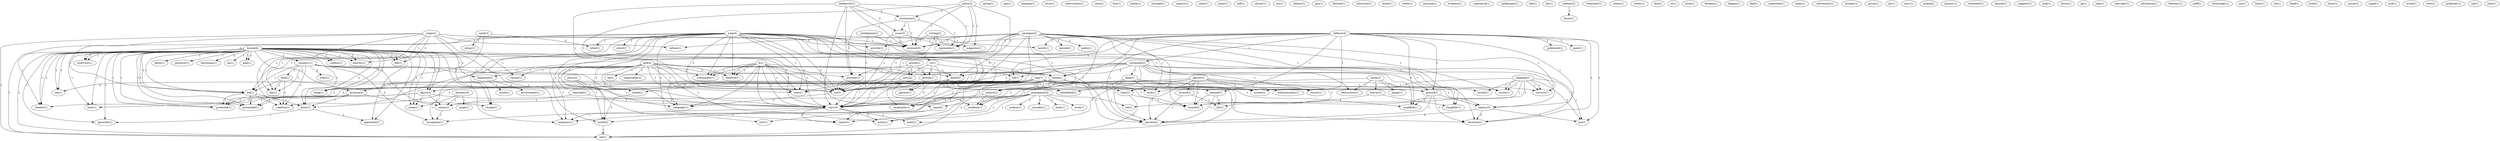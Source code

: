 digraph G {
  kuwait [ label="kuwait(1)" ];
  number [ label="number(11)" ];
  knew [ label="knew(1)" ];
  governor [ label="governor(1)" ];
  happened [ label="happened(3)" ];
  killed [ label="killed(2)" ];
  invasion [ label="invasion(4)" ];
  henchman [ label="henchman(1)" ];
  retreat [ label="retreat(1)" ];
  cia [ label="cia(1)" ];
  man [ label="man(1)" ];
  figure [ label="figure(3)" ];
  base [ label="base(1)" ];
  led [ label="led(1)" ];
  conflict [ label="conflict(1)" ];
  destroy [ label="destroy(1)" ];
  predicted [ label="predicted(1)" ];
  thing [ label="thing(1)" ];
  mean [ label="mean(1)" ];
  kill [ label="kill(1)" ];
  know [ label="know(1)" ];
  pretended [ label="pretended(1)" ];
  interview [ label="interview(1)" ];
  appointed [ label="appointed(1)" ];
  theater [ label="theater(1)" ];
  genocide [ label="genocide(1)" ];
  weaponry [ label="weaponry(1)" ];
  see [ label="see(1)" ];
  set [ label="set(1)" ];
  spring [ label="spring(1)" ];
  apn [ label="apn(1)" ];
  example [ label="example(1)" ];
  gulf [ label="gulf(4)" ];
  oil [ label="oil(2)" ];
  toll [ label="toll(7)" ];
  impartiality [ label="impartiality(1)" ];
  death [ label="death(5)" ];
  ended [ label="ended(1)" ];
  commander [ label="commander(1)" ];
  believed [ label="believed(1)" ];
  air [ label="air(5)" ];
  campaign [ label="campaign(1)" ];
  world [ label="world(2)" ];
  year [ label="year(2)" ];
  action [ label="action(1)" ];
  died [ label="died(1)" ];
  day [ label="day(1)" ];
  order [ label="order(1)" ];
  coalition [ label="coalition(1)" ];
  seems [ label="seems(2)" ];
  war [ label="war(16)" ];
  occupation [ label="occupation(1)" ];
  prisoner [ label="prisoner(1)" ];
  force [ label="force(1)" ];
  intervention [ label="intervention(1)" ];
  case [ label="case(2)" ];
  foot [ label="foot(1)" ];
  battle [ label="battle(1)" ];
  included [ label="included(1)" ];
  country [ label="country(1)" ];
  mutla [ label="mutla(2)" ];
  convoy [ label="convoy(2)" ];
  destruction [ label="destruction(1)" ];
  slaughter [ label="slaughter(1)" ];
  image [ label="image(1)" ];
  cmdr [ label="cmdr(1)" ];
  army [ label="army(1)" ];
  half [ label="half(1)" ];
  choose [ label="choose(1)" ];
  sez [ label="sez(1)" ];
  defense [ label="defense(4)" ];
  published [ label="published(1)" ];
  estimated [ label="estimated(2)" ];
  ground [ label="ground(2)" ];
  point [ label="point(1)" ];
  qualified [ label="qualified(1)" ];
  agency [ label="agency(3)" ];
  direction [ label="direction(1)" ];
  claimed [ label="claimed(1)" ];
  system [ label="system(1)" ];
  percent [ label="percent(2)" ];
  put [ label="put(1)" ];
  month [ label="month(1)" ];
  estimate [ label="estimate(5)" ];
  reported [ label="reported(1)" ];
  release [ label="release(1)" ];
  article [ label="article(2)" ];
  news [ label="news(2)" ];
  posted [ label="posted(1)" ];
  gen [ label="gen(1)" ];
  ve [ label="ve(1)" ];
  dead [ label="dead(1)" ];
  review [ label="review(1)" ];
  patriot [ label="patriot(2)" ];
  administration [ label="administration(1)" ];
  revised [ label="revised(1)" ];
  hit [ label="hit(1)" ];
  ratio [ label="ratio(2)" ];
  record [ label="record(2)" ];
  battlefield [ label="battlefield(2)" ];
  pattern [ label="pattern(1)" ];
  liberate [ label="liberate(1)" ];
  envolvement [ label="envolvement(1)" ];
  result [ label="result(1)" ];
  television [ label="television(1)" ];
  hadn [ label="hadn(1)" ];
  analyst [ label="analyst(2)" ];
  anonymity [ label="anonymity(1)" ];
  condition [ label="condition(1)" ];
  doubt [ label="doubt(1)" ];
  press [ label="press(2)" ];
  charge [ label="charge(1)" ];
  settle [ label="settle(1)" ];
  question [ label="question(1)" ];
  evidence [ label="evidence(1)" ];
  yugoslavia [ label="yugoslavia(1)" ];
  spokesman [ label="spokesman(1)" ];
  edu [ label="edu(1)" ];
  dia [ label="dia(1)" ];
  saddam [ label="saddam(2)" ];
  brute [ label="brute(1)" ];
  treatment [ label="treatment(1)" ];
  iraqis [ label="iraqis(2)" ];
  provide [ label="provide(1)" ];
  refuses [ label="refuses(1)" ];
  pentagon [ label="pentagon(5)" ];
  missile [ label="missile(1)" ];
  public [ label="public(1)" ];
  turned [ label="turned(1)" ];
  tech [ label="tech(1)" ];
  cruise [ label="cruise(1)" ];
  success [ label="success(1)" ];
  comes [ label="comes(1)" ];
  kuwait [ label="kuwait(4)" ];
  writer [ label="writer(1)" ];
  fire [ label="fire(2)" ];
  re [ label="re(1)" ];
  bush [ label="bush(1)" ];
  lt [ label="lt(1)" ];
  became [ label="became(1)" ];
  happen [ label="happen(1)" ];
  fled [ label="fled(1)" ];
  policy [ label="policy(2)" ];
  magazine [ label="magazine(1)" ];
  conclusion [ label="conclusion(2)" ];
  represents [ label="represents(1)" ];
  committee [ label="committee(1)" ];
  today [ label="today(1)" ];
  baghdad [ label="baghdad(1)" ];
  information [ label="information(1)" ];
  monday [ label="monday(1)" ];
  group [ label="group(1)" ];
  joe [ label="joe(1)" ];
  writing [ label="writing(2)" ];
  navy [ label="navy(1)" ];
  greenpeace [ label="greenpeace(4)" ];
  surface [ label="surface(1)" ];
  casualty [ label="casualty(1)" ];
  none [ label="none(1)" ];
  came [ label="came(2)" ];
  work [ label="work(1)" ];
  report [ label="report(1)" ];
  lot [ label="lot(2)" ];
  kuwaitis [ label="kuwaitis(4)" ];
  angel [ label="angel(1)" ];
  arabia [ label="arabia(2)" ];
  january [ label="january(1)" ];
  lt [ label="lt(1)" ];
  iraq [ label="iraq(7)" ];
  reiterated [ label="reiterated(1)" ];
  ahmadi [ label="ahmadi(1)" ];
  iraqi [ label="iraqi(4)" ];
  noted [ label="noted(1)" ];
  rolled [ label="rolled(1)" ];
  rest [ label="rest(1)" ];
  suggests [ label="suggests(1)" ];
  arab [ label="arab(1)" ];
  house [ label="house(1)" ];
  ap [ label="ap(1)" ];
  joke [ label="joke(1)" ];
  heidenrich [ label="heidenrich(1)" ];
  issue [ label="issue(2)" ];
  copyright [ label="copyright(1)" ];
  baghdad [ label="baghdad(1)" ];
  saudi [ label="saudi(3)" ];
  clergy [ label="clergy(1)" ];
  calculation [ label="calculation(1)" ];
  february [ label="february(1)" ];
  staff [ label="staff(1)" ];
  technology [ label="technology(1)" ];
  isn [ label="isn(1)" ];
  hmm [ label="hmm(1)" ];
  shi [ label="shi(1)" ];
  head [ label="head(1)" ];
  lived [ label="lived(1)" ];
  ilyess [ label="ilyess(1)" ];
  anwar [ label="anwar(1)" ];
  majid [ label="majid(1)" ];
  intelligence [ label="intelligence(2)" ];
  ve [ label="ve(1)" ];
  nick [ label="nick(1)" ];
  wrote [ label="wrote(1)" ];
  west [ label="west(1)" ];
  gradisher [ label="gradisher(1)" ];
  tail [ label="tail(1)" ];
  john [ label="john(1)" ];
  kuwait -> number [ label="1" ];
  kuwait -> knew [ label="1" ];
  kuwait -> governor [ label="1" ];
  kuwait -> happened [ label="1" ];
  kuwait -> killed [ label="2" ];
  kuwait -> invasion [ label="2" ];
  kuwait -> henchman [ label="1" ];
  kuwait -> retreat [ label="1" ];
  kuwait -> cia [ label="1" ];
  kuwait -> man [ label="1" ];
  kuwait -> figure [ label="1" ];
  kuwait -> base [ label="1" ];
  kuwait -> led [ label="1" ];
  kuwait -> conflict [ label="1" ];
  kuwait -> destroy [ label="1" ];
  kuwait -> predicted [ label="1" ];
  kuwait -> thing [ label="1" ];
  kuwait -> mean [ label="1" ];
  kuwait -> kill [ label="1" ];
  kuwait -> know [ label="2" ];
  kuwait -> pretended [ label="1" ];
  kuwait -> interview [ label="1" ];
  kuwait -> appointed [ label="1" ];
  kuwait -> theater [ label="1" ];
  kuwait -> genocide [ label="1" ];
  kuwait -> weaponry [ label="1" ];
  kuwait -> see [ label="1" ];
  kuwait -> set [ label="1" ];
  gulf -> oil [ label="1" ];
  gulf -> toll [ label="1" ];
  gulf -> happened [ label="1" ];
  gulf -> killed [ label="1" ];
  gulf -> retreat [ label="1" ];
  gulf -> impartiality [ label="1" ];
  gulf -> death [ label="1" ];
  gulf -> ended [ label="1" ];
  gulf -> commander [ label="1" ];
  gulf -> believed [ label="1" ];
  gulf -> air [ label="1" ];
  gulf -> campaign [ label="1" ];
  gulf -> world [ label="1" ];
  gulf -> year [ label="1" ];
  gulf -> action [ label="1" ];
  gulf -> weaponry [ label="1" ];
  number -> died [ label="1" ];
  number -> killed [ label="3" ];
  number -> day [ label="1" ];
  number -> order [ label="2" ];
  number -> led [ label="1" ];
  number -> coalition [ label="1" ];
  number -> seems [ label="2" ];
  number -> war [ label="2" ];
  number -> occupation [ label="2" ];
  number -> prisoner [ label="1" ];
  mutla -> convoy [ label="1" ];
  mutla -> destruction [ label="1" ];
  mutla -> war [ label="1" ];
  mutla -> slaughter [ label="1" ];
  mutla -> image [ label="1" ];
  died -> day [ label="1" ];
  died -> led [ label="1" ];
  died -> coalition [ label="1" ];
  died -> war [ label="1" ];
  defense -> published [ label="1" ];
  defense -> estimated [ label="1" ];
  defense -> toll [ label="1" ];
  defense -> killed [ label="1" ];
  defense -> ground [ label="1" ];
  defense -> point [ label="1" ];
  defense -> qualified [ label="1" ];
  defense -> agency [ label="1" ];
  defense -> direction [ label="1" ];
  defense -> claimed [ label="1" ];
  defense -> system [ label="1" ];
  defense -> percent [ label="1" ];
  defense -> put [ label="1" ];
  defense -> month [ label="1" ];
  defense -> air [ label="1" ];
  defense -> estimate [ label="1" ];
  reported -> seems [ label="1" ];
  reported -> war [ label="2" ];
  article -> news [ label="1" ];
  article -> posted [ label="1" ];
  article -> war [ label="1" ];
  article -> prisoner [ label="1" ];
  ve -> news [ label="1" ];
  ve -> killed [ label="1" ];
  ve -> posted [ label="1" ];
  ve -> war [ label="1" ];
  estimated -> toll [ label="1" ];
  estimated -> dead [ label="1" ];
  estimated -> killed [ label="2" ];
  estimated -> ground [ label="2" ];
  estimated -> qualified [ label="1" ];
  estimated -> review [ label="1" ];
  estimated -> agency [ label="1" ];
  estimated -> death [ label="1" ];
  estimated -> direction [ label="1" ];
  estimated -> percent [ label="1" ];
  estimated -> air [ label="2" ];
  estimated -> year [ label="1" ];
  patriot -> administration [ label="1" ];
  patriot -> revised [ label="1" ];
  patriot -> hit [ label="1" ];
  patriot -> system [ label="1" ];
  patriot -> percent [ label="1" ];
  patriot -> ratio [ label="1" ];
  patriot -> record [ label="1" ];
  patriot -> air [ label="1" ];
  news -> figure [ label="1" ];
  news -> war [ label="1" ];
  toll -> ground [ label="1" ];
  toll -> ended [ label="1" ];
  toll -> battlefield [ label="1" ];
  toll -> war [ label="2" ];
  toll -> air [ label="1" ];
  toll -> pattern [ label="1" ];
  happened -> envolvement [ label="1" ];
  happened -> result [ label="1" ];
  dead -> review [ label="1" ];
  dead -> battlefield [ label="1" ];
  dead -> hadn [ label="1" ];
  dead -> year [ label="1" ];
  dead -> set [ label="1" ];
  killed -> invasion [ label="2" ];
  killed -> ground [ label="1" ];
  killed -> qualified [ label="1" ];
  killed -> analyst [ label="1" ];
  killed -> agency [ label="1" ];
  killed -> direction [ label="1" ];
  killed -> anonymity [ label="1" ];
  killed -> war [ label="1" ];
  killed -> percent [ label="1" ];
  killed -> condition [ label="1" ];
  killed -> air [ label="1" ];
  killed -> occupation [ label="1" ];
  press -> ended [ label="1" ];
  press -> world [ label="1" ];
  invasion -> predicted [ label="1" ];
  invasion -> know [ label="1" ];
  invasion -> pretended [ label="1" ];
  invasion -> charge [ label="1" ];
  ground -> qualified [ label="1" ];
  ground -> agency [ label="1" ];
  ground -> direction [ label="1" ];
  ground -> percent [ label="1" ];
  saddam -> brute [ label="1" ];
  iraqis -> provide [ label="1" ];
  iraqis -> day [ label="1" ];
  iraqis -> led [ label="1" ];
  iraqis -> destroy [ label="1" ];
  iraqis -> thing [ label="1" ];
  iraqis -> coalition [ label="1" ];
  iraqis -> kill [ label="2" ];
  iraqis -> war [ label="1" ];
  iraqis -> estimate [ label="1" ];
  iraqis -> refuses [ label="1" ];
  iraqis -> set [ label="1" ];
  pentagon -> analyst [ label="1" ];
  pentagon -> provide [ label="1" ];
  pentagon -> missile [ label="1" ];
  pentagon -> public [ label="1" ];
  pentagon -> day [ label="1" ];
  pentagon -> led [ label="1" ];
  pentagon -> turned [ label="1" ];
  pentagon -> tech [ label="1" ];
  pentagon -> coalition [ label="1" ];
  pentagon -> anonymity [ label="1" ];
  pentagon -> cruise [ label="1" ];
  pentagon -> war [ label="1" ];
  pentagon -> condition [ label="1" ];
  pentagon -> success [ label="1" ];
  pentagon -> record [ label="1" ];
  pentagon -> estimate [ label="2" ];
  pentagon -> refuses [ label="1" ];
  kuwait -> man [ label="1" ];
  kuwait -> figure [ label="1" ];
  kuwait -> base [ label="1" ];
  kuwait -> led [ label="1" ];
  kuwait -> conflict [ label="1" ];
  kuwait -> destroy [ label="1" ];
  kuwait -> predicted [ label="1" ];
  kuwait -> thing [ label="1" ];
  kuwait -> mean [ label="1" ];
  kuwait -> kill [ label="1" ];
  kuwait -> know [ label="2" ];
  kuwait -> pretended [ label="1" ];
  kuwait -> interview [ label="1" ];
  kuwait -> appointed [ label="1" ];
  kuwait -> theater [ label="1" ];
  kuwait -> genocide [ label="1" ];
  kuwait -> weaponry [ label="1" ];
  kuwait -> see [ label="1" ];
  kuwait -> set [ label="1" ];
  analyst -> anonymity [ label="1" ];
  analyst -> condition [ label="1" ];
  lt -> death [ label="1" ];
  lt -> commander [ label="1" ];
  lt -> war [ label="1" ];
  lt -> believed [ label="1" ];
  lt -> air [ label="1" ];
  lt -> campaign [ label="1" ];
  lt -> year [ label="1" ];
  policy -> death [ label="1" ];
  policy -> magazine [ label="1" ];
  policy -> conclusion [ label="1" ];
  policy -> air [ label="1" ];
  policy -> estimate [ label="1" ];
  policy -> represents [ label="1" ];
  agency -> direction [ label="2" ];
  agency -> percent [ label="2" ];
  agency -> put [ label="1" ];
  baghdad -> turned [ label="1" ];
  baghdad -> tech [ label="1" ];
  baghdad -> cruise [ label="1" ];
  baghdad -> put [ label="1" ];
  baghdad -> success [ label="1" ];
  baghdad -> record [ label="1" ];
  death -> battlefield [ label="1" ];
  death -> war [ label="1" ];
  death -> air [ label="1" ];
  ended -> world [ label="1" ];
  figure -> base [ label="1" ];
  figure -> mean [ label="1" ];
  figure -> seems [ label="1" ];
  figure -> war [ label="1" ];
  figure -> theater [ label="1" ];
  writing -> magazine [ label="1" ];
  writing -> air [ label="1" ];
  writing -> estimate [ label="1" ];
  writing -> represents [ label="1" ];
  greenpeace -> surface [ label="1" ];
  greenpeace -> casualty [ label="1" ];
  greenpeace -> none [ label="1" ];
  greenpeace -> seems [ label="1" ];
  greenpeace -> came [ label="1" ];
  greenpeace -> war [ label="2" ];
  greenpeace -> work [ label="1" ];
  greenpeace -> report [ label="1" ];
  greenpeace -> action [ label="1" ];
  greenpeace -> lot [ label="1" ];
  led -> predicted [ label="1" ];
  led -> coalition [ label="1" ];
  led -> know [ label="1" ];
  led -> pretended [ label="1" ];
  kuwaitis -> angel [ label="1" ];
  kuwaitis -> seems [ label="1" ];
  kuwaitis -> occupation [ label="1" ];
  revised -> hit [ label="1" ];
  revised -> percent [ label="1" ];
  lt -> commander [ label="1" ];
  lt -> war [ label="1" ];
  lt -> believed [ label="1" ];
  lt -> air [ label="1" ];
  lt -> campaign [ label="1" ];
  lt -> year [ label="1" ];
  iraq -> predicted [ label="2" ];
  iraq -> thing [ label="1" ];
  iraq -> tech [ label="1" ];
  iraq -> claimed [ label="1" ];
  iraq -> battlefield [ label="1" ];
  iraq -> system [ label="1" ];
  iraq -> know [ label="2" ];
  iraq -> pretended [ label="2" ];
  iraq -> cruise [ label="1" ];
  iraq -> war [ label="1" ];
  iraq -> ratio [ label="1" ];
  iraq -> success [ label="1" ];
  iraq -> record [ label="1" ];
  iraq -> air [ label="1" ];
  iraq -> action [ label="1" ];
  iraq -> weaponry [ label="1" ];
  iraq -> see [ label="2" ];
  iraq -> set [ label="2" ];
  convoy -> slaughter [ label="1" ];
  convoy -> lot [ label="1" ];
  iraqi -> direction [ label="1" ];
  iraqi -> noted [ label="1" ];
  iraqi -> mean [ label="1" ];
  iraqi -> rolled [ label="1" ];
  iraqi -> charge [ label="1" ];
  iraqi -> anonymity [ label="1" ];
  iraqi -> came [ label="3" ];
  iraqi -> commander [ label="1" ];
  iraqi -> destruction [ label="1" ];
  iraqi -> war [ label="5" ];
  iraqi -> percent [ label="1" ];
  iraqi -> interview [ label="1" ];
  iraqi -> month [ label="1" ];
  iraqi -> believed [ label="1" ];
  iraqi -> condition [ label="1" ];
  iraqi -> slaughter [ label="1" ];
  iraqi -> air [ label="2" ];
  iraqi -> rest [ label="1" ];
  iraqi -> report [ label="2" ];
  iraqi -> theater [ label="1" ];
  iraqi -> campaign [ label="1" ];
  iraqi -> estimate [ label="1" ];
  iraqi -> world [ label="1" ];
  iraqi -> year [ label="1" ];
  iraqi -> pattern [ label="1" ];
  claimed -> hit [ label="1" ];
  claimed -> percent [ label="1" ];
  claimed -> record [ label="1" ];
  heidenrich -> war [ label="1" ];
  heidenrich -> conclusion [ label="2" ];
  heidenrich -> issue [ label="2" ];
  heidenrich -> air [ label="1" ];
  heidenrich -> estimate [ label="1" ];
  heidenrich -> prisoner [ label="1" ];
  heidenrich -> represents [ label="1" ];
  baghdad -> cruise [ label="1" ];
  baghdad -> put [ label="1" ];
  baghdad -> success [ label="1" ];
  baghdad -> record [ label="1" ];
  saudi -> rolled [ label="2" ];
  saudi -> charge [ label="2" ];
  saudi -> clergy [ label="1" ];
  know -> appointed [ label="1" ];
  know -> genocide [ label="1" ];
  seems -> occupation [ label="1" ];
  came -> rest [ label="1" ];
  came -> report [ label="1" ];
  war -> report [ label="1" ];
  war -> hadn [ label="1" ];
  war -> world [ label="1" ];
  war -> action [ label="1" ];
  war -> weaponry [ label="1" ];
  conclusion -> issue [ label="1" ];
  conclusion -> estimate [ label="1" ];
  conclusion -> prisoner [ label="1" ];
  conclusion -> represents [ label="1" ];
  ratio -> record [ label="1" ];
  ratio -> set [ label="1" ];
  issue -> air [ label="1" ];
  issue -> estimate [ label="1" ];
  issue -> represents [ label="1" ];
  intelligence -> air [ label="1" ];
  intelligence -> estimate [ label="1" ];
  air -> campaign [ label="2" ];
  estimate -> ve [ label="1" ];
  world -> set [ label="1" ];
}
